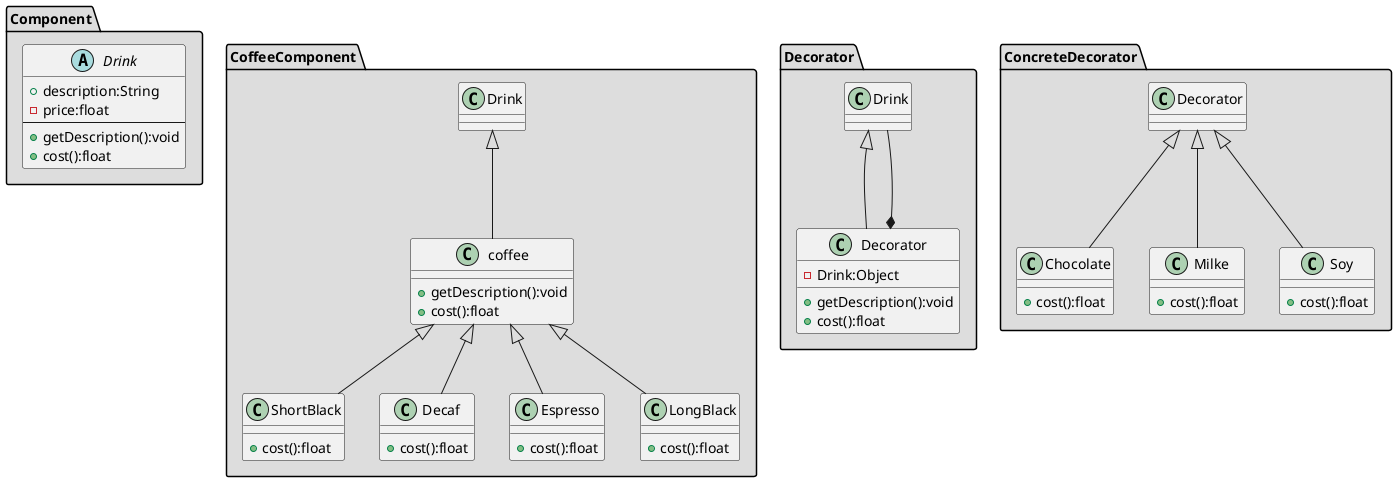 @startuml
package "Component" AS DrinkComponent #DDDDDD{
abstract class Drink{
+description:String
-price:float
--
+getDescription():void
+cost():float
}
}

package "CoffeeComponent" #DDDDDD{

     class coffee extends Drink{
        +getDescription():void
        +cost():float
    }

    class ShortBlack extends coffee{
        +cost():float
    }

    class Decaf extends coffee{
        +cost():float
    }

    class Espresso extends coffee{
        +cost():float
    }

    class LongBlack extends coffee{
        +cost():float
    }

}

package "Decorator" AS Decorator #DDDDDD{
class Decorator extends Drink {
-Drink:Object
+getDescription():void
+cost():float
}
Drink --*  Decorator
}

package "ConcreteDecorator" AS ConcreteDecorator #DDDDDD{
class Chocolate extends Decorator{
+cost():float
}

    class Milke extends Decorator{
        +cost():float
    }

    class Soy extends Decorator{
        +cost():float
    }

}

@enduml
